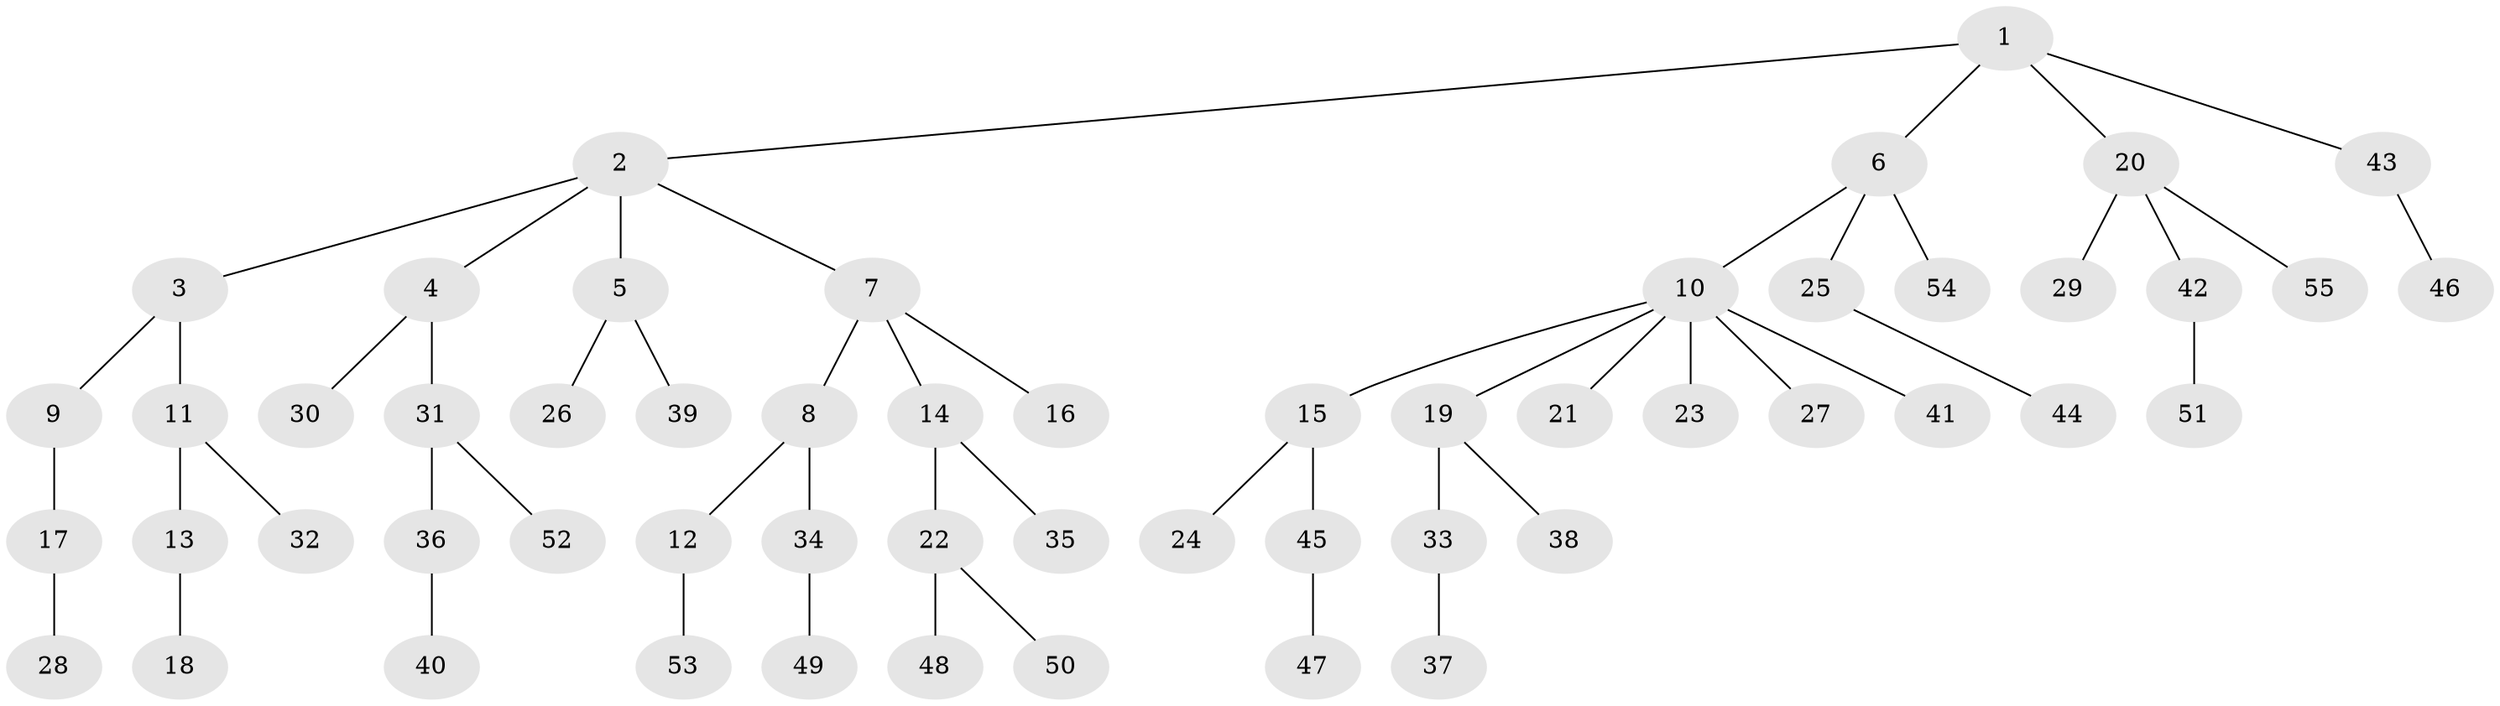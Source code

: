 // Generated by graph-tools (version 1.1) at 2025/02/03/09/25 03:02:29]
// undirected, 55 vertices, 54 edges
graph export_dot {
graph [start="1"]
  node [color=gray90,style=filled];
  1;
  2;
  3;
  4;
  5;
  6;
  7;
  8;
  9;
  10;
  11;
  12;
  13;
  14;
  15;
  16;
  17;
  18;
  19;
  20;
  21;
  22;
  23;
  24;
  25;
  26;
  27;
  28;
  29;
  30;
  31;
  32;
  33;
  34;
  35;
  36;
  37;
  38;
  39;
  40;
  41;
  42;
  43;
  44;
  45;
  46;
  47;
  48;
  49;
  50;
  51;
  52;
  53;
  54;
  55;
  1 -- 2;
  1 -- 6;
  1 -- 20;
  1 -- 43;
  2 -- 3;
  2 -- 4;
  2 -- 5;
  2 -- 7;
  3 -- 9;
  3 -- 11;
  4 -- 30;
  4 -- 31;
  5 -- 26;
  5 -- 39;
  6 -- 10;
  6 -- 25;
  6 -- 54;
  7 -- 8;
  7 -- 14;
  7 -- 16;
  8 -- 12;
  8 -- 34;
  9 -- 17;
  10 -- 15;
  10 -- 19;
  10 -- 21;
  10 -- 23;
  10 -- 27;
  10 -- 41;
  11 -- 13;
  11 -- 32;
  12 -- 53;
  13 -- 18;
  14 -- 22;
  14 -- 35;
  15 -- 24;
  15 -- 45;
  17 -- 28;
  19 -- 33;
  19 -- 38;
  20 -- 29;
  20 -- 42;
  20 -- 55;
  22 -- 48;
  22 -- 50;
  25 -- 44;
  31 -- 36;
  31 -- 52;
  33 -- 37;
  34 -- 49;
  36 -- 40;
  42 -- 51;
  43 -- 46;
  45 -- 47;
}
